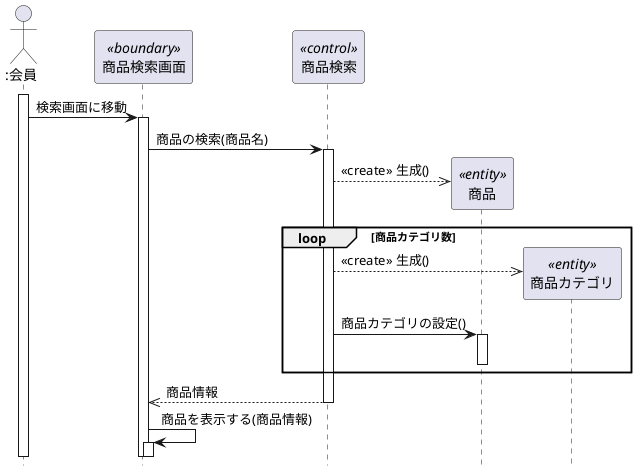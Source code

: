 @startuml product
hide footbox
actor ":会員" as user
participant "商品検索画面" as boundary  <<boundary>>
participant "商品検索" as control  <<control>>
participant "商品" as syohin  <<entity>>
participant "商品カテゴリ" as cacte  <<entity>>

activate user
user -> boundary:検索画面に移動
activate boundary
boundary -> control:商品の検索(商品名)
activate control
create syohin
control -->> syohin: <<create>> 生成()
    loop 商品カテゴリ数
    create cacte
    control -->> cacte : <<create>> 生成()
    control -> syohin :商品カテゴリの設定()
    activate syohin
    deactivate syohin 
end loop
control -->> boundary:商品情報
deactivate control
boundary -> boundary:商品を表示する(商品情報)
activate boundary
@enduml